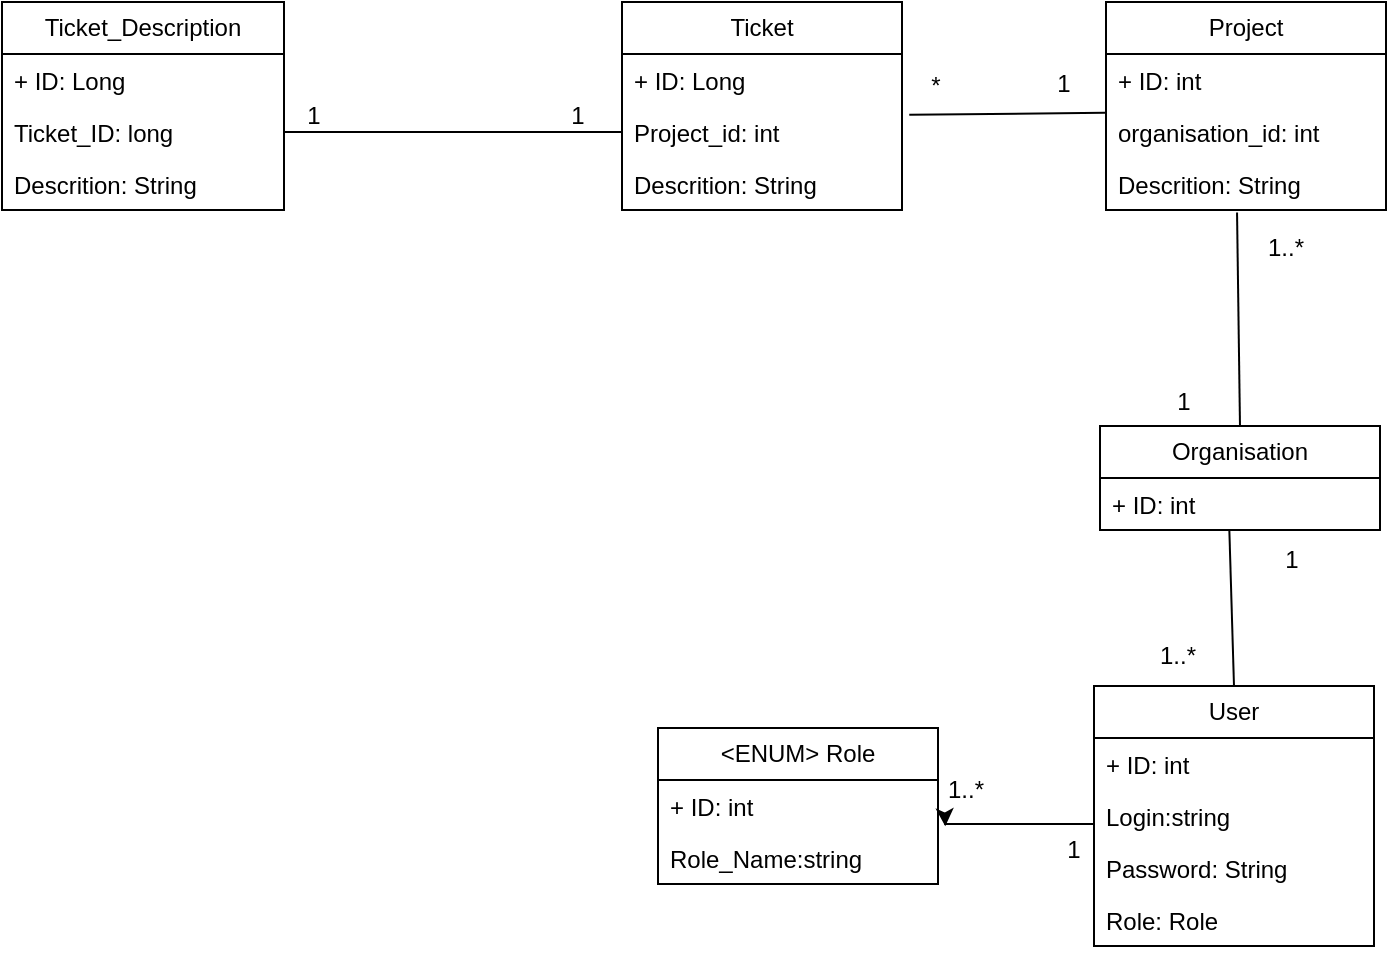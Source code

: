 <mxfile version="23.1.2" type="github">
  <diagram name="Page-1" id="Xl1VuzCZaCD5DjxerAms">
    <mxGraphModel dx="1172" dy="619" grid="0" gridSize="10" guides="1" tooltips="1" connect="1" arrows="1" fold="1" page="1" pageScale="1" pageWidth="850" pageHeight="1100" math="0" shadow="0">
      <root>
        <mxCell id="0" />
        <mxCell id="1" parent="0" />
        <mxCell id="tKdW5rm4YRsendymwAid-1" value="Ticket_Description&lt;br&gt;" style="swimlane;fontStyle=0;childLayout=stackLayout;horizontal=1;startSize=26;fillColor=none;horizontalStack=0;resizeParent=1;resizeParentMax=0;resizeLast=0;collapsible=1;marginBottom=0;whiteSpace=wrap;html=1;" vertex="1" parent="1">
          <mxGeometry x="103" y="107" width="141" height="104" as="geometry" />
        </mxCell>
        <mxCell id="tKdW5rm4YRsendymwAid-2" value="+ ID: Long&lt;br&gt;" style="text;strokeColor=none;fillColor=none;align=left;verticalAlign=top;spacingLeft=4;spacingRight=4;overflow=hidden;rotatable=0;points=[[0,0.5],[1,0.5]];portConstraint=eastwest;whiteSpace=wrap;html=1;" vertex="1" parent="tKdW5rm4YRsendymwAid-1">
          <mxGeometry y="26" width="141" height="26" as="geometry" />
        </mxCell>
        <mxCell id="tKdW5rm4YRsendymwAid-3" value="Ticket_ID: long" style="text;strokeColor=none;fillColor=none;align=left;verticalAlign=top;spacingLeft=4;spacingRight=4;overflow=hidden;rotatable=0;points=[[0,0.5],[1,0.5]];portConstraint=eastwest;whiteSpace=wrap;html=1;" vertex="1" parent="tKdW5rm4YRsendymwAid-1">
          <mxGeometry y="52" width="141" height="26" as="geometry" />
        </mxCell>
        <mxCell id="tKdW5rm4YRsendymwAid-4" value="Descrition: String&lt;br&gt;" style="text;strokeColor=none;fillColor=none;align=left;verticalAlign=top;spacingLeft=4;spacingRight=4;overflow=hidden;rotatable=0;points=[[0,0.5],[1,0.5]];portConstraint=eastwest;whiteSpace=wrap;html=1;" vertex="1" parent="tKdW5rm4YRsendymwAid-1">
          <mxGeometry y="78" width="141" height="26" as="geometry" />
        </mxCell>
        <mxCell id="tKdW5rm4YRsendymwAid-5" value="Ticket" style="swimlane;fontStyle=0;childLayout=stackLayout;horizontal=1;startSize=26;fillColor=none;horizontalStack=0;resizeParent=1;resizeParentMax=0;resizeLast=0;collapsible=1;marginBottom=0;whiteSpace=wrap;html=1;" vertex="1" parent="1">
          <mxGeometry x="413" y="107" width="140" height="104" as="geometry" />
        </mxCell>
        <mxCell id="tKdW5rm4YRsendymwAid-6" value="+ ID: Long&lt;br&gt;" style="text;strokeColor=none;fillColor=none;align=left;verticalAlign=top;spacingLeft=4;spacingRight=4;overflow=hidden;rotatable=0;points=[[0,0.5],[1,0.5]];portConstraint=eastwest;whiteSpace=wrap;html=1;" vertex="1" parent="tKdW5rm4YRsendymwAid-5">
          <mxGeometry y="26" width="140" height="26" as="geometry" />
        </mxCell>
        <mxCell id="tKdW5rm4YRsendymwAid-7" value="Project_id: int" style="text;strokeColor=none;fillColor=none;align=left;verticalAlign=top;spacingLeft=4;spacingRight=4;overflow=hidden;rotatable=0;points=[[0,0.5],[1,0.5]];portConstraint=eastwest;whiteSpace=wrap;html=1;" vertex="1" parent="tKdW5rm4YRsendymwAid-5">
          <mxGeometry y="52" width="140" height="26" as="geometry" />
        </mxCell>
        <mxCell id="tKdW5rm4YRsendymwAid-8" value="Descrition: String&lt;br&gt;" style="text;strokeColor=none;fillColor=none;align=left;verticalAlign=top;spacingLeft=4;spacingRight=4;overflow=hidden;rotatable=0;points=[[0,0.5],[1,0.5]];portConstraint=eastwest;whiteSpace=wrap;html=1;" vertex="1" parent="tKdW5rm4YRsendymwAid-5">
          <mxGeometry y="78" width="140" height="26" as="geometry" />
        </mxCell>
        <mxCell id="tKdW5rm4YRsendymwAid-9" value="Project" style="swimlane;fontStyle=0;childLayout=stackLayout;horizontal=1;startSize=26;fillColor=none;horizontalStack=0;resizeParent=1;resizeParentMax=0;resizeLast=0;collapsible=1;marginBottom=0;whiteSpace=wrap;html=1;" vertex="1" parent="1">
          <mxGeometry x="655" y="107" width="140" height="104" as="geometry" />
        </mxCell>
        <mxCell id="tKdW5rm4YRsendymwAid-10" value="+ ID: int" style="text;strokeColor=none;fillColor=none;align=left;verticalAlign=top;spacingLeft=4;spacingRight=4;overflow=hidden;rotatable=0;points=[[0,0.5],[1,0.5]];portConstraint=eastwest;whiteSpace=wrap;html=1;" vertex="1" parent="tKdW5rm4YRsendymwAid-9">
          <mxGeometry y="26" width="140" height="26" as="geometry" />
        </mxCell>
        <mxCell id="tKdW5rm4YRsendymwAid-11" value="organisation_id: int" style="text;strokeColor=none;fillColor=none;align=left;verticalAlign=top;spacingLeft=4;spacingRight=4;overflow=hidden;rotatable=0;points=[[0,0.5],[1,0.5]];portConstraint=eastwest;whiteSpace=wrap;html=1;" vertex="1" parent="tKdW5rm4YRsendymwAid-9">
          <mxGeometry y="52" width="140" height="26" as="geometry" />
        </mxCell>
        <mxCell id="tKdW5rm4YRsendymwAid-12" value="Descrition: String&lt;br&gt;" style="text;strokeColor=none;fillColor=none;align=left;verticalAlign=top;spacingLeft=4;spacingRight=4;overflow=hidden;rotatable=0;points=[[0,0.5],[1,0.5]];portConstraint=eastwest;whiteSpace=wrap;html=1;" vertex="1" parent="tKdW5rm4YRsendymwAid-9">
          <mxGeometry y="78" width="140" height="26" as="geometry" />
        </mxCell>
        <mxCell id="tKdW5rm4YRsendymwAid-13" value="Organisation" style="swimlane;fontStyle=0;childLayout=stackLayout;horizontal=1;startSize=26;fillColor=none;horizontalStack=0;resizeParent=1;resizeParentMax=0;resizeLast=0;collapsible=1;marginBottom=0;whiteSpace=wrap;html=1;" vertex="1" parent="1">
          <mxGeometry x="652" y="319" width="140" height="52" as="geometry" />
        </mxCell>
        <mxCell id="tKdW5rm4YRsendymwAid-14" value="+ ID: int" style="text;strokeColor=none;fillColor=none;align=left;verticalAlign=top;spacingLeft=4;spacingRight=4;overflow=hidden;rotatable=0;points=[[0,0.5],[1,0.5]];portConstraint=eastwest;whiteSpace=wrap;html=1;" vertex="1" parent="tKdW5rm4YRsendymwAid-13">
          <mxGeometry y="26" width="140" height="26" as="geometry" />
        </mxCell>
        <mxCell id="tKdW5rm4YRsendymwAid-18" value="" style="endArrow=none;html=1;rounded=0;exitX=1;exitY=0.5;exitDx=0;exitDy=0;entryX=0;entryY=0.5;entryDx=0;entryDy=0;" edge="1" parent="1" source="tKdW5rm4YRsendymwAid-3" target="tKdW5rm4YRsendymwAid-7">
          <mxGeometry width="50" height="50" relative="1" as="geometry">
            <mxPoint x="452" y="270" as="sourcePoint" />
            <mxPoint x="502" y="220" as="targetPoint" />
          </mxGeometry>
        </mxCell>
        <mxCell id="tKdW5rm4YRsendymwAid-19" value="" style="endArrow=none;html=1;rounded=0;exitX=1.026;exitY=0.167;exitDx=0;exitDy=0;entryX=-0.003;entryY=0.131;entryDx=0;entryDy=0;exitPerimeter=0;entryPerimeter=0;" edge="1" parent="1" source="tKdW5rm4YRsendymwAid-7" target="tKdW5rm4YRsendymwAid-11">
          <mxGeometry width="50" height="50" relative="1" as="geometry">
            <mxPoint x="486" y="282" as="sourcePoint" />
            <mxPoint x="655" y="282" as="targetPoint" />
          </mxGeometry>
        </mxCell>
        <mxCell id="tKdW5rm4YRsendymwAid-20" value="1" style="text;html=1;strokeColor=none;fillColor=none;align=center;verticalAlign=middle;whiteSpace=wrap;rounded=0;" vertex="1" parent="1">
          <mxGeometry x="229" y="149" width="60" height="30" as="geometry" />
        </mxCell>
        <mxCell id="tKdW5rm4YRsendymwAid-21" value="1" style="text;html=1;strokeColor=none;fillColor=none;align=center;verticalAlign=middle;whiteSpace=wrap;rounded=0;" vertex="1" parent="1">
          <mxGeometry x="361" y="149" width="60" height="30" as="geometry" />
        </mxCell>
        <mxCell id="tKdW5rm4YRsendymwAid-23" value="1" style="text;html=1;strokeColor=none;fillColor=none;align=center;verticalAlign=middle;whiteSpace=wrap;rounded=0;" vertex="1" parent="1">
          <mxGeometry x="604" y="133" width="60" height="30" as="geometry" />
        </mxCell>
        <mxCell id="tKdW5rm4YRsendymwAid-25" value="*" style="text;html=1;strokeColor=none;fillColor=none;align=center;verticalAlign=middle;whiteSpace=wrap;rounded=0;" vertex="1" parent="1">
          <mxGeometry x="540" y="134" width="60" height="29" as="geometry" />
        </mxCell>
        <mxCell id="tKdW5rm4YRsendymwAid-26" value="" style="endArrow=none;html=1;rounded=0;exitX=0.5;exitY=0;exitDx=0;exitDy=0;entryX=0.468;entryY=1.05;entryDx=0;entryDy=0;entryPerimeter=0;" edge="1" parent="1" source="tKdW5rm4YRsendymwAid-13" target="tKdW5rm4YRsendymwAid-12">
          <mxGeometry width="50" height="50" relative="1" as="geometry">
            <mxPoint x="444" y="321" as="sourcePoint" />
            <mxPoint x="613" y="321" as="targetPoint" />
          </mxGeometry>
        </mxCell>
        <mxCell id="tKdW5rm4YRsendymwAid-27" value="1" style="text;html=1;strokeColor=none;fillColor=none;align=center;verticalAlign=middle;whiteSpace=wrap;rounded=0;" vertex="1" parent="1">
          <mxGeometry x="664" y="292" width="60" height="30" as="geometry" />
        </mxCell>
        <mxCell id="tKdW5rm4YRsendymwAid-28" value="1..*" style="text;html=1;strokeColor=none;fillColor=none;align=center;verticalAlign=middle;whiteSpace=wrap;rounded=0;" vertex="1" parent="1">
          <mxGeometry x="715" y="215" width="60" height="30" as="geometry" />
        </mxCell>
        <mxCell id="tKdW5rm4YRsendymwAid-29" value="" style="endArrow=none;html=1;rounded=0;entryX=0.462;entryY=1.014;entryDx=0;entryDy=0;entryPerimeter=0;exitX=0.5;exitY=0;exitDx=0;exitDy=0;" edge="1" parent="1" source="tKdW5rm4YRsendymwAid-35" target="tKdW5rm4YRsendymwAid-14">
          <mxGeometry width="50" height="50" relative="1" as="geometry">
            <mxPoint x="715.82" y="453.06" as="sourcePoint" />
            <mxPoint x="502" y="338" as="targetPoint" />
          </mxGeometry>
        </mxCell>
        <mxCell id="tKdW5rm4YRsendymwAid-31" value="&amp;lt;ENUM&amp;gt; Role&lt;br&gt;" style="swimlane;fontStyle=0;childLayout=stackLayout;horizontal=1;startSize=26;fillColor=none;horizontalStack=0;resizeParent=1;resizeParentMax=0;resizeLast=0;collapsible=1;marginBottom=0;whiteSpace=wrap;html=1;" vertex="1" parent="1">
          <mxGeometry x="431" y="470" width="140" height="78" as="geometry" />
        </mxCell>
        <mxCell id="tKdW5rm4YRsendymwAid-32" value="+ ID: int" style="text;strokeColor=none;fillColor=none;align=left;verticalAlign=top;spacingLeft=4;spacingRight=4;overflow=hidden;rotatable=0;points=[[0,0.5],[1,0.5]];portConstraint=eastwest;whiteSpace=wrap;html=1;" vertex="1" parent="tKdW5rm4YRsendymwAid-31">
          <mxGeometry y="26" width="140" height="26" as="geometry" />
        </mxCell>
        <mxCell id="tKdW5rm4YRsendymwAid-33" value="Role_Name:string" style="text;strokeColor=none;fillColor=none;align=left;verticalAlign=top;spacingLeft=4;spacingRight=4;overflow=hidden;rotatable=0;points=[[0,0.5],[1,0.5]];portConstraint=eastwest;whiteSpace=wrap;html=1;" vertex="1" parent="tKdW5rm4YRsendymwAid-31">
          <mxGeometry y="52" width="140" height="26" as="geometry" />
        </mxCell>
        <mxCell id="tKdW5rm4YRsendymwAid-35" value="User" style="swimlane;fontStyle=0;childLayout=stackLayout;horizontal=1;startSize=26;fillColor=none;horizontalStack=0;resizeParent=1;resizeParentMax=0;resizeLast=0;collapsible=1;marginBottom=0;whiteSpace=wrap;html=1;" vertex="1" parent="1">
          <mxGeometry x="649" y="449" width="140" height="130" as="geometry" />
        </mxCell>
        <mxCell id="tKdW5rm4YRsendymwAid-36" value="+ ID: int" style="text;strokeColor=none;fillColor=none;align=left;verticalAlign=top;spacingLeft=4;spacingRight=4;overflow=hidden;rotatable=0;points=[[0,0.5],[1,0.5]];portConstraint=eastwest;whiteSpace=wrap;html=1;" vertex="1" parent="tKdW5rm4YRsendymwAid-35">
          <mxGeometry y="26" width="140" height="26" as="geometry" />
        </mxCell>
        <mxCell id="tKdW5rm4YRsendymwAid-37" value="Login:string" style="text;strokeColor=none;fillColor=none;align=left;verticalAlign=top;spacingLeft=4;spacingRight=4;overflow=hidden;rotatable=0;points=[[0,0.5],[1,0.5]];portConstraint=eastwest;whiteSpace=wrap;html=1;" vertex="1" parent="tKdW5rm4YRsendymwAid-35">
          <mxGeometry y="52" width="140" height="26" as="geometry" />
        </mxCell>
        <mxCell id="tKdW5rm4YRsendymwAid-38" value="Password: String" style="text;strokeColor=none;fillColor=none;align=left;verticalAlign=top;spacingLeft=4;spacingRight=4;overflow=hidden;rotatable=0;points=[[0,0.5],[1,0.5]];portConstraint=eastwest;whiteSpace=wrap;html=1;" vertex="1" parent="tKdW5rm4YRsendymwAid-35">
          <mxGeometry y="78" width="140" height="26" as="geometry" />
        </mxCell>
        <mxCell id="tKdW5rm4YRsendymwAid-40" value="Role: Role" style="text;strokeColor=none;fillColor=none;align=left;verticalAlign=top;spacingLeft=4;spacingRight=4;overflow=hidden;rotatable=0;points=[[0,0.5],[1,0.5]];portConstraint=eastwest;whiteSpace=wrap;html=1;" vertex="1" parent="tKdW5rm4YRsendymwAid-35">
          <mxGeometry y="104" width="140" height="26" as="geometry" />
        </mxCell>
        <mxCell id="tKdW5rm4YRsendymwAid-41" style="edgeStyle=orthogonalEdgeStyle;rounded=0;orthogonalLoop=1;jettySize=auto;html=1;entryX=1.026;entryY=-0.109;entryDx=0;entryDy=0;entryPerimeter=0;" edge="1" parent="1" source="tKdW5rm4YRsendymwAid-37" target="tKdW5rm4YRsendymwAid-33">
          <mxGeometry relative="1" as="geometry">
            <mxPoint x="627.294" y="514" as="targetPoint" />
            <Array as="points">
              <mxPoint x="617" y="518" />
              <mxPoint x="617" y="518" />
            </Array>
          </mxGeometry>
        </mxCell>
        <mxCell id="tKdW5rm4YRsendymwAid-42" value="1" style="text;html=1;strokeColor=none;fillColor=none;align=center;verticalAlign=middle;whiteSpace=wrap;rounded=0;" vertex="1" parent="1">
          <mxGeometry x="718" y="371" width="60" height="30" as="geometry" />
        </mxCell>
        <mxCell id="tKdW5rm4YRsendymwAid-43" value="1..*" style="text;html=1;strokeColor=none;fillColor=none;align=center;verticalAlign=middle;whiteSpace=wrap;rounded=0;" vertex="1" parent="1">
          <mxGeometry x="661" y="419" width="60" height="30" as="geometry" />
        </mxCell>
        <mxCell id="tKdW5rm4YRsendymwAid-44" value="1..*" style="text;html=1;strokeColor=none;fillColor=none;align=center;verticalAlign=middle;whiteSpace=wrap;rounded=0;" vertex="1" parent="1">
          <mxGeometry x="555" y="486" width="60" height="30" as="geometry" />
        </mxCell>
        <mxCell id="tKdW5rm4YRsendymwAid-45" value="1" style="text;html=1;strokeColor=none;fillColor=none;align=center;verticalAlign=middle;whiteSpace=wrap;rounded=0;" vertex="1" parent="1">
          <mxGeometry x="609" y="516" width="60" height="30" as="geometry" />
        </mxCell>
      </root>
    </mxGraphModel>
  </diagram>
</mxfile>
